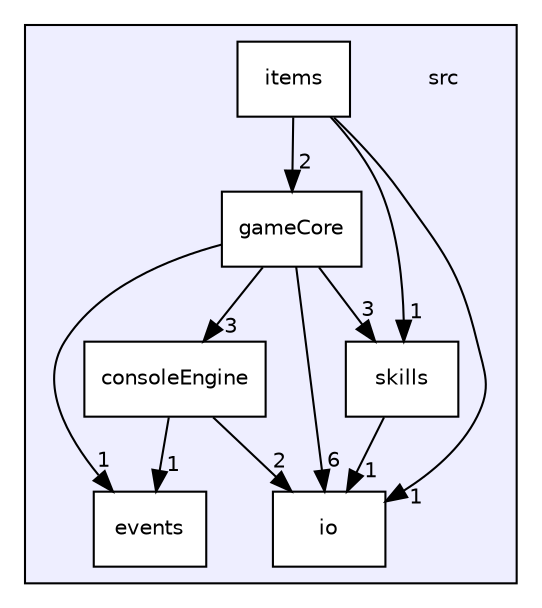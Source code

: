 digraph "src" {
  compound=true
  node [ fontsize="10", fontname="Helvetica"];
  edge [ labelfontsize="10", labelfontname="Helvetica"];
  subgraph clusterdir_68267d1309a1af8e8297ef4c3efbcdba {
    graph [ bgcolor="#eeeeff", pencolor="black", label="" URL="dir_68267d1309a1af8e8297ef4c3efbcdba.html"];
    dir_68267d1309a1af8e8297ef4c3efbcdba [shape=plaintext label="src"];
  dir_5a265d8a0feef7fed69ba92aa1265b3e [shape=box label="consoleEngine" fillcolor="white" style="filled" URL="dir_5a265d8a0feef7fed69ba92aa1265b3e.html"];
  dir_14e1e259e8275dc0c459acef3bbf05ae [shape=box label="events" fillcolor="white" style="filled" URL="dir_14e1e259e8275dc0c459acef3bbf05ae.html"];
  dir_6f4c0978ff3438ba88815611a39f4c2d [shape=box label="gameCore" fillcolor="white" style="filled" URL="dir_6f4c0978ff3438ba88815611a39f4c2d.html"];
  dir_c184e51c84f2c3f0345bbc8a0d75d3e1 [shape=box label="io" fillcolor="white" style="filled" URL="dir_c184e51c84f2c3f0345bbc8a0d75d3e1.html"];
  dir_17cee08e17148530a7aedf85f92ee362 [shape=box label="items" fillcolor="white" style="filled" URL="dir_17cee08e17148530a7aedf85f92ee362.html"];
  dir_d702b1830c517f66a168af5170d68148 [shape=box label="skills" fillcolor="white" style="filled" URL="dir_d702b1830c517f66a168af5170d68148.html"];
  }
  dir_6f4c0978ff3438ba88815611a39f4c2d->dir_14e1e259e8275dc0c459acef3bbf05ae [headlabel="1", labeldistance=1.5 headhref="dir_000003_000002.html"];
  dir_6f4c0978ff3438ba88815611a39f4c2d->dir_5a265d8a0feef7fed69ba92aa1265b3e [headlabel="3", labeldistance=1.5 headhref="dir_000003_000001.html"];
  dir_6f4c0978ff3438ba88815611a39f4c2d->dir_c184e51c84f2c3f0345bbc8a0d75d3e1 [headlabel="6", labeldistance=1.5 headhref="dir_000003_000004.html"];
  dir_6f4c0978ff3438ba88815611a39f4c2d->dir_d702b1830c517f66a168af5170d68148 [headlabel="3", labeldistance=1.5 headhref="dir_000003_000006.html"];
  dir_17cee08e17148530a7aedf85f92ee362->dir_6f4c0978ff3438ba88815611a39f4c2d [headlabel="2", labeldistance=1.5 headhref="dir_000005_000003.html"];
  dir_17cee08e17148530a7aedf85f92ee362->dir_c184e51c84f2c3f0345bbc8a0d75d3e1 [headlabel="1", labeldistance=1.5 headhref="dir_000005_000004.html"];
  dir_17cee08e17148530a7aedf85f92ee362->dir_d702b1830c517f66a168af5170d68148 [headlabel="1", labeldistance=1.5 headhref="dir_000005_000006.html"];
  dir_5a265d8a0feef7fed69ba92aa1265b3e->dir_14e1e259e8275dc0c459acef3bbf05ae [headlabel="1", labeldistance=1.5 headhref="dir_000001_000002.html"];
  dir_5a265d8a0feef7fed69ba92aa1265b3e->dir_c184e51c84f2c3f0345bbc8a0d75d3e1 [headlabel="2", labeldistance=1.5 headhref="dir_000001_000004.html"];
  dir_d702b1830c517f66a168af5170d68148->dir_c184e51c84f2c3f0345bbc8a0d75d3e1 [headlabel="1", labeldistance=1.5 headhref="dir_000006_000004.html"];
}
